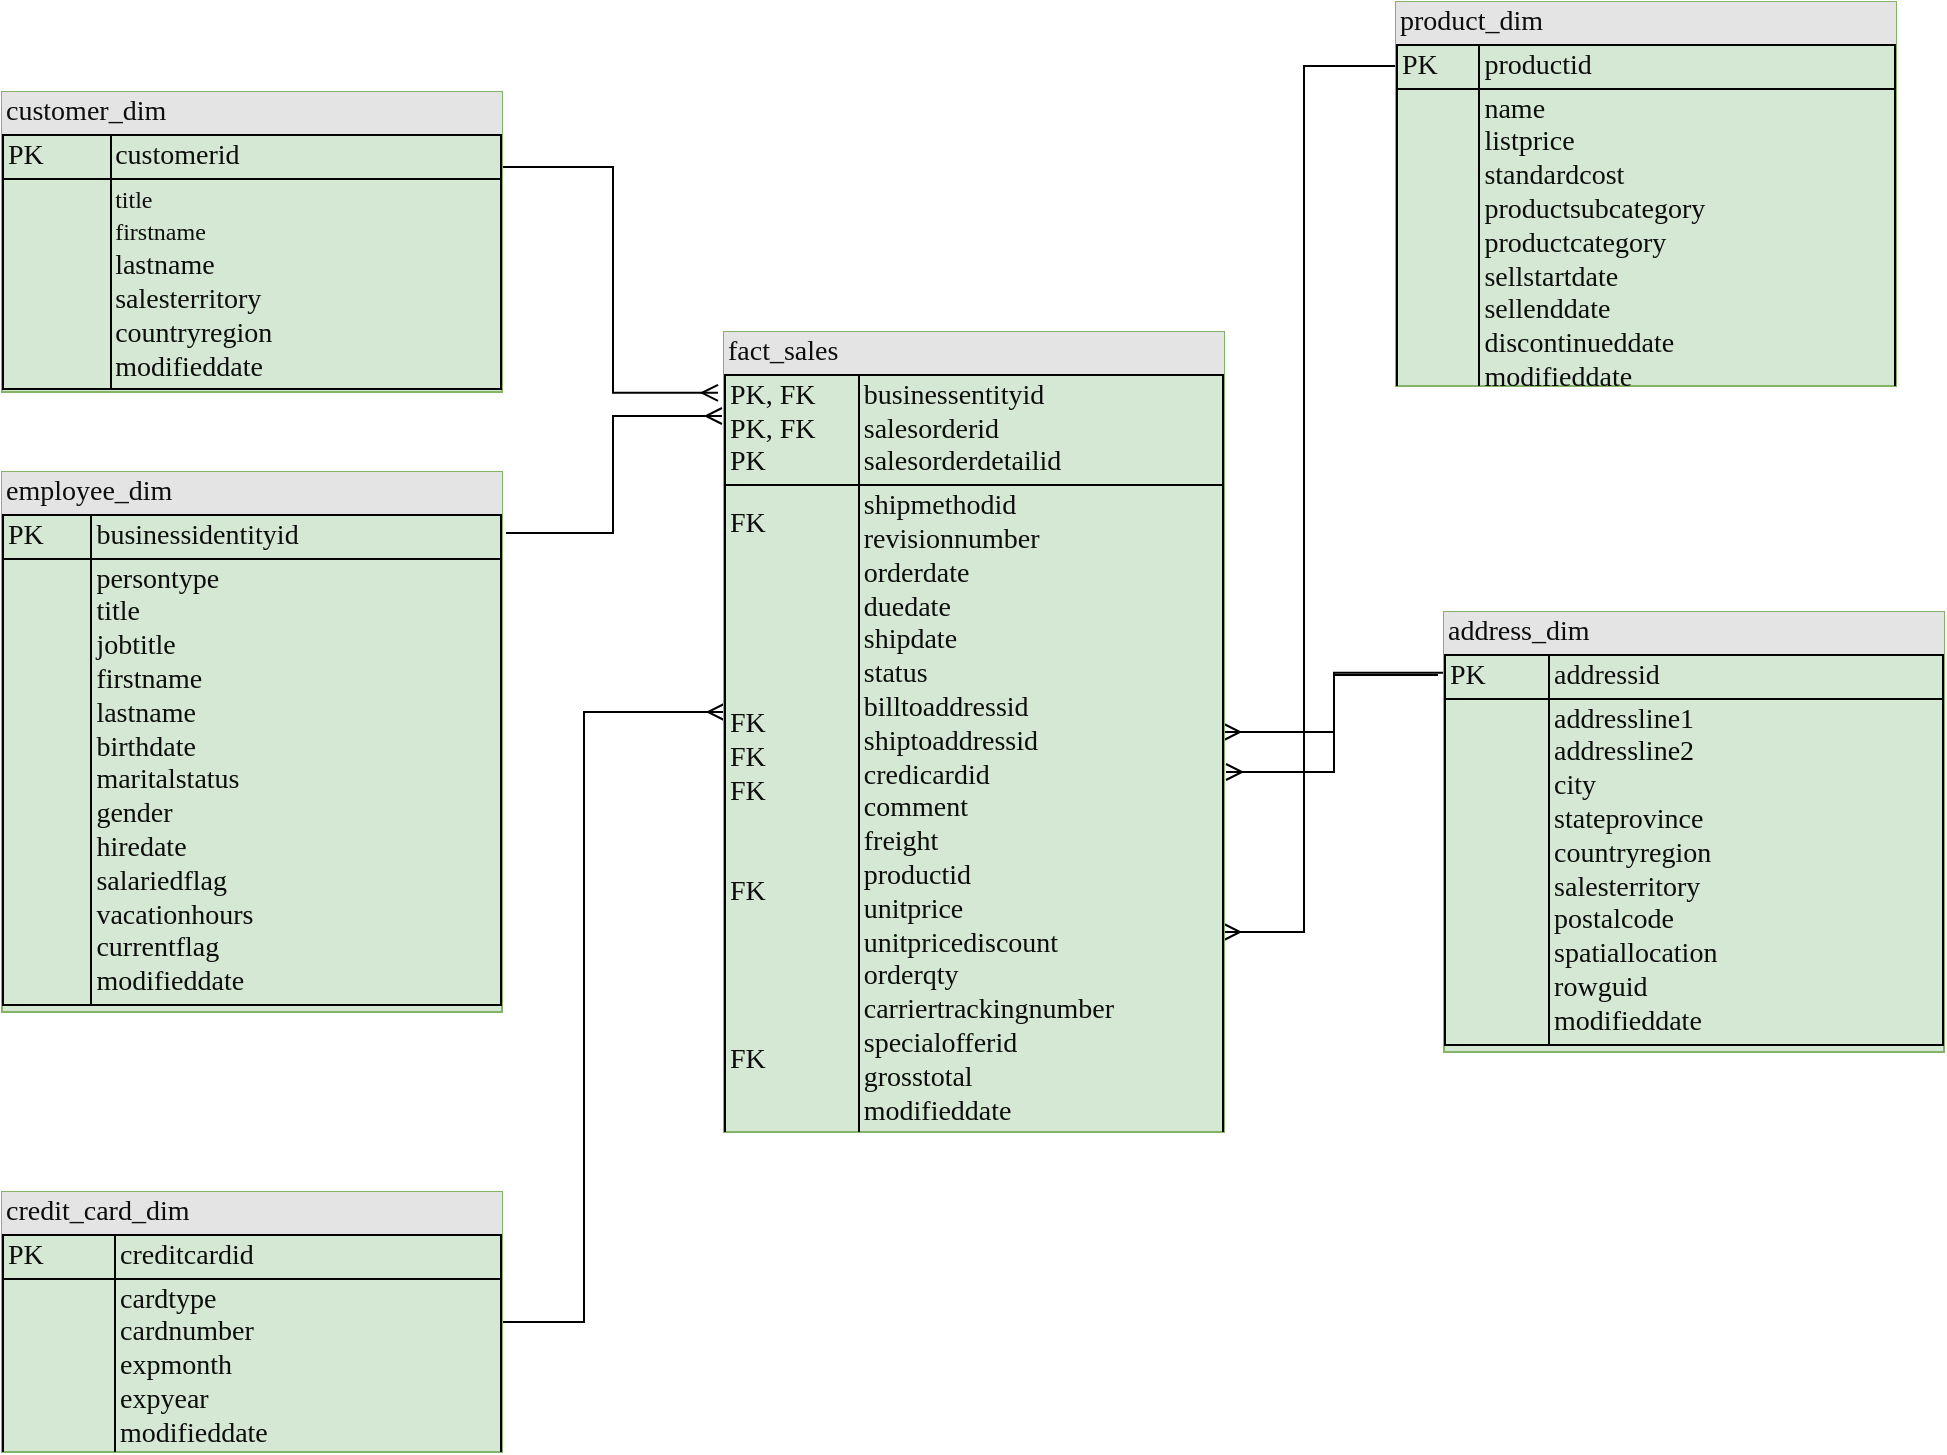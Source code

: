 <mxfile pages="6">
    <diagram id="7i2YXdxyDP5vVvok3a8F" name="dw_model">
        <mxGraphModel dx="1374" dy="770" grid="0" gridSize="10" guides="1" tooltips="1" connect="1" arrows="1" fold="1" page="0" pageScale="1" pageWidth="827" pageHeight="1169" math="0" shadow="0">
            <root>
                <mxCell id="0"/>
                <mxCell id="1" parent="0"/>
                <mxCell id="5mQe82SoM1vESO0pK0p1-2" style="edgeStyle=orthogonalEdgeStyle;rounded=0;orthogonalLoop=1;jettySize=auto;html=1;exitX=1;exitY=0.5;exitDx=0;exitDy=0;entryX=0.004;entryY=0.138;entryDx=0;entryDy=0;entryPerimeter=0;fontSize=14;startArrow=ERmany;startFill=0;endArrow=none;endFill=0;" parent="1" source="sbc65mdstv4Y8pkp117e-1" target="Qaw760M98UBKrnK3fbL7-1" edge="1">
                    <mxGeometry relative="1" as="geometry"/>
                </mxCell>
                <mxCell id="5mQe82SoM1vESO0pK0p1-3" style="edgeStyle=orthogonalEdgeStyle;rounded=0;orthogonalLoop=1;jettySize=auto;html=1;exitX=1.004;exitY=0.55;exitDx=0;exitDy=0;entryX=-0.012;entryY=0.143;entryDx=0;entryDy=0;entryPerimeter=0;fontSize=14;startArrow=ERmany;startFill=0;endArrow=none;endFill=0;exitPerimeter=0;" parent="1" source="sbc65mdstv4Y8pkp117e-1" target="Qaw760M98UBKrnK3fbL7-1" edge="1">
                    <mxGeometry relative="1" as="geometry"/>
                </mxCell>
                <mxCell id="4mkuF0XckRf_UjvP9N2u-2" style="edgeStyle=orthogonalEdgeStyle;rounded=0;orthogonalLoop=1;jettySize=auto;html=1;entryX=1.008;entryY=0.113;entryDx=0;entryDy=0;entryPerimeter=0;endArrow=none;endFill=0;startArrow=ERmany;startFill=0;exitX=-0.004;exitY=0.105;exitDx=0;exitDy=0;exitPerimeter=0;" parent="1" source="sbc65mdstv4Y8pkp117e-1" target="5mQe82SoM1vESO0pK0p1-1" edge="1">
                    <mxGeometry relative="1" as="geometry">
                        <mxPoint x="410" y="450" as="sourcePoint"/>
                    </mxGeometry>
                </mxCell>
                <mxCell id="4mkuF0XckRf_UjvP9N2u-4" style="edgeStyle=orthogonalEdgeStyle;rounded=0;orthogonalLoop=1;jettySize=auto;html=1;startArrow=ERmany;startFill=0;endArrow=none;endFill=0;exitX=1;exitY=0.75;exitDx=0;exitDy=0;" parent="1" source="sbc65mdstv4Y8pkp117e-1" target="JlzxvdPHs-BLmVm0Y_TX-1" edge="1">
                    <mxGeometry relative="1" as="geometry">
                        <Array as="points">
                            <mxPoint x="690" y="710"/>
                            <mxPoint x="690" y="277"/>
                        </Array>
                        <mxPoint x="728" y="269" as="targetPoint"/>
                    </mxGeometry>
                </mxCell>
                <mxCell id="4mkuF0XckRf_UjvP9N2u-7" value="" style="edgeStyle=orthogonalEdgeStyle;rounded=0;orthogonalLoop=1;jettySize=auto;html=1;startArrow=ERmany;startFill=0;endArrow=none;endFill=0;" parent="1" source="sbc65mdstv4Y8pkp117e-1" target="4mkuF0XckRf_UjvP9N2u-6" edge="1">
                    <mxGeometry relative="1" as="geometry">
                        <Array as="points">
                            <mxPoint x="330" y="600"/>
                        </Array>
                    </mxGeometry>
                </mxCell>
                <mxCell id="sbc65mdstv4Y8pkp117e-1" value="&lt;div style=&quot;box-sizing: border-box; width: 100%; background: rgb(228, 228, 228); padding: 2px; font-size: 14px;&quot;&gt;fact_sales&lt;/div&gt;&lt;table border=&quot;1&quot; style=&quot;width: 100%; font-size: 14px; border: 1px solid rgb(3, 3, 3); border-collapse: collapse;&quot; cellpadding=&quot;2&quot; cellspacing=&quot;0&quot;&gt;&lt;tbody style=&quot;font-size: 14px;&quot;&gt;&lt;tr style=&quot;font-size: 14px;&quot;&gt;&lt;td style=&quot;font-size: 14px;&quot;&gt;PK, FK&lt;br&gt;PK, FK&lt;br&gt;PK&lt;/td&gt;&lt;td style=&quot;font-size: 14px;&quot;&gt;businessentityid&lt;br&gt;salesorderid&lt;br&gt;salesorderdetailid&lt;/td&gt;&lt;/tr&gt;&lt;tr style=&quot;font-size: 14px;&quot;&gt;&lt;td style=&quot;font-size: 14px;&quot;&gt;FK&lt;br&gt;&lt;br&gt;&lt;br&gt;&lt;br&gt;&lt;br&gt;&lt;br&gt;FK&lt;br&gt;FK&lt;br&gt;FK&lt;br&gt;&lt;br&gt;&lt;br&gt;FK&lt;br&gt;&lt;br&gt;&lt;br&gt;&lt;br&gt;&lt;br&gt;FK&lt;br&gt;&lt;br style=&quot;font-size: 14px;&quot;&gt;&lt;/td&gt;&lt;td style=&quot;font-size: 14px;&quot;&gt;shipmethodid&lt;br&gt;revisionnumber&lt;br&gt;orderdate&lt;br&gt;duedate&lt;br&gt;shipdate&lt;br&gt;status&lt;br&gt;billtoaddressid&lt;br&gt;shiptoaddressid&lt;br&gt;credicardid&lt;br&gt;comment&lt;br&gt;freight&lt;br&gt;productid&lt;br&gt;unitprice&lt;br&gt;unitpricediscount&lt;br&gt;orderqty&lt;br&gt;carriertrackingnumber&lt;br&gt;specialofferid&lt;br&gt;grosstotal&lt;br&gt;modifieddate&lt;/td&gt;&lt;/tr&gt;&lt;/tbody&gt;&lt;/table&gt;" style="verticalAlign=top;align=left;overflow=fill;html=1;rounded=0;shadow=0;comic=0;labelBackgroundColor=none;strokeWidth=1;fontFamily=Verdana;fontSize=14;fillColor=#d5e8d4;strokeColor=#82b366;fontColor=#0D0D0D;" parent="1" vertex="1">
                    <mxGeometry x="400" y="410" width="250" height="400" as="geometry"/>
                </mxCell>
                <mxCell id="Qaw760M98UBKrnK3fbL7-1" value="&lt;div style=&quot;box-sizing: border-box; width: 100%; background: rgb(228, 228, 228); padding: 2px; font-size: 14px;&quot;&gt;address_dim&lt;/div&gt;&lt;table border=&quot;1&quot; style=&quot;width: 100%; font-size: 14px; border: 1px solid rgb(3, 3, 3); border-collapse: collapse;&quot; cellpadding=&quot;2&quot; cellspacing=&quot;0&quot;&gt;&lt;tbody style=&quot;font-size: 14px;&quot;&gt;&lt;tr style=&quot;font-size: 14px;&quot;&gt;&lt;td style=&quot;font-size: 14px;&quot;&gt;PK&lt;/td&gt;&lt;td style=&quot;font-size: 14px;&quot;&gt;addressid&lt;/td&gt;&lt;/tr&gt;&lt;tr style=&quot;font-size: 14px;&quot;&gt;&lt;td style=&quot;font-size: 14px;&quot;&gt;&lt;br style=&quot;font-size: 14px;&quot;&gt;&lt;/td&gt;&lt;td style=&quot;font-size: 14px;&quot;&gt;&lt;span style=&quot;font-size: 14px;&quot;&gt;addressline1&lt;/span&gt;&lt;br style=&quot;font-size: 14px;&quot;&gt;&lt;span style=&quot;font-size: 14px;&quot;&gt;addressline2&lt;/span&gt;&lt;br style=&quot;font-size: 14px;&quot;&gt;&lt;span style=&quot;font-size: 14px;&quot;&gt;city&lt;/span&gt;&lt;br style=&quot;font-size: 14px;&quot;&gt;&lt;span style=&quot;font-size: 14px;&quot;&gt;stateprovince&lt;br style=&quot;font-size: 14px;&quot;&gt;&lt;/span&gt;countryregion&lt;br style=&quot;font-size: 14px;&quot;&gt;salesterritory&lt;br style=&quot;font-size: 14px;&quot;&gt;&lt;span style=&quot;font-size: 14px;&quot;&gt;postalcode&lt;/span&gt;&lt;br style=&quot;font-size: 14px;&quot;&gt;&lt;span style=&quot;font-size: 14px;&quot;&gt;spatiallocation&lt;/span&gt;&lt;br style=&quot;font-size: 14px;&quot;&gt;&lt;span style=&quot;font-size: 14px;&quot;&gt;rowguid&lt;/span&gt;&lt;br style=&quot;font-size: 14px;&quot;&gt;&lt;span style=&quot;font-size: 14px;&quot;&gt;modifieddate&lt;/span&gt;&lt;br style=&quot;font-size: 14px;&quot;&gt;&lt;/td&gt;&lt;/tr&gt;&lt;/tbody&gt;&lt;/table&gt;" style="verticalAlign=top;align=left;overflow=fill;html=1;rounded=0;shadow=0;comic=0;labelBackgroundColor=none;strokeWidth=1;fontFamily=Verdana;fontSize=14;fillColor=#d5e8d4;strokeColor=#82b366;fontColor=#0D0D0D;" parent="1" vertex="1">
                    <mxGeometry x="760" y="550" width="250" height="220" as="geometry"/>
                </mxCell>
                <mxCell id="4mkuF0XckRf_UjvP9N2u-3" style="edgeStyle=orthogonalEdgeStyle;rounded=0;orthogonalLoop=1;jettySize=auto;html=1;exitX=1;exitY=0.25;exitDx=0;exitDy=0;startArrow=none;startFill=0;endArrow=ERmany;endFill=0;entryX=-0.012;entryY=0.076;entryDx=0;entryDy=0;entryPerimeter=0;" parent="1" source="pqoxpvUDeU4lImLhK4yj-1" target="sbc65mdstv4Y8pkp117e-1" edge="1">
                    <mxGeometry relative="1" as="geometry"/>
                </mxCell>
                <mxCell id="pqoxpvUDeU4lImLhK4yj-1" value="&lt;div style=&quot;box-sizing: border-box; width: 100%; background: rgb(228, 228, 228); padding: 2px; font-size: 14px;&quot;&gt;customer_dim&lt;/div&gt;&lt;table border=&quot;1&quot; style=&quot;width: 100%; font-size: 14px; border: 1px solid rgb(3, 3, 3); border-collapse: collapse;&quot; cellpadding=&quot;2&quot; cellspacing=&quot;0&quot;&gt;&lt;tbody style=&quot;font-size: 14px;&quot;&gt;&lt;tr style=&quot;font-size: 14px;&quot;&gt;&lt;td style=&quot;font-size: 14px;&quot;&gt;PK&lt;/td&gt;&lt;td style=&quot;font-size: 14px;&quot;&gt;customerid&lt;br&gt;&lt;/td&gt;&lt;/tr&gt;&lt;tr style=&quot;font-size: 14px;&quot;&gt;&lt;td style=&quot;font-size: 14px;&quot;&gt;&lt;br style=&quot;font-size: 14px;&quot;&gt;&lt;/td&gt;&lt;td style=&quot;font-size: 14px;&quot;&gt;&lt;span style=&quot;font-size: 12px;&quot;&gt;title&lt;br&gt;firstname&lt;br&gt;&lt;/span&gt;lastname&lt;br&gt;salesterritory&lt;br&gt;countryregion&lt;br&gt;modifieddate&lt;br&gt;&lt;/td&gt;&lt;/tr&gt;&lt;/tbody&gt;&lt;/table&gt;" style="verticalAlign=top;align=left;overflow=fill;html=1;rounded=0;shadow=0;comic=0;labelBackgroundColor=none;strokeWidth=1;fontFamily=Verdana;fontSize=14;fillColor=#d5e8d4;strokeColor=#82b366;fontColor=#0D0D0D;" parent="1" vertex="1">
                    <mxGeometry x="39" y="290" width="250" height="150" as="geometry"/>
                </mxCell>
                <mxCell id="5mQe82SoM1vESO0pK0p1-1" value="&lt;div style=&quot;box-sizing: border-box; width: 100%; background: rgb(228, 228, 228); padding: 2px; font-size: 14px;&quot;&gt;employee_dim&lt;/div&gt;&lt;table border=&quot;1&quot; style=&quot;width: 100%; font-size: 14px; border: 1px solid rgb(3, 3, 3); border-collapse: collapse;&quot; cellpadding=&quot;2&quot; cellspacing=&quot;0&quot;&gt;&lt;tbody style=&quot;font-size: 14px;&quot;&gt;&lt;tr style=&quot;font-size: 14px;&quot;&gt;&lt;td style=&quot;font-size: 14px;&quot;&gt;PK&lt;/td&gt;&lt;td style=&quot;font-size: 14px;&quot;&gt;businessidentityid&lt;/td&gt;&lt;/tr&gt;&lt;tr style=&quot;font-size: 14px;&quot;&gt;&lt;td style=&quot;font-size: 14px;&quot;&gt;&lt;br style=&quot;font-size: 14px;&quot;&gt;&lt;/td&gt;&lt;td style=&quot;font-size: 14px;&quot;&gt;persontype&lt;br&gt;title&lt;br&gt;jobtitle&lt;br&gt;firstname&lt;br&gt;lastname&lt;br&gt;birthdate&lt;br&gt;maritalstatus&lt;br&gt;gender&lt;br&gt;hiredate&lt;br&gt;salariedflag&lt;br&gt;vacationhours&lt;br&gt;currentflag&lt;br&gt;modifieddate&lt;/td&gt;&lt;/tr&gt;&lt;/tbody&gt;&lt;/table&gt;" style="verticalAlign=top;align=left;overflow=fill;html=1;rounded=0;shadow=0;comic=0;labelBackgroundColor=none;strokeWidth=1;fontFamily=Verdana;fontSize=14;fillColor=#d5e8d4;strokeColor=#82b366;fontColor=#0D0D0D;" parent="1" vertex="1">
                    <mxGeometry x="39" y="480" width="250" height="270" as="geometry"/>
                </mxCell>
                <mxCell id="4mkuF0XckRf_UjvP9N2u-6" value="&lt;div style=&quot;box-sizing: border-box; width: 100%; background: rgb(228, 228, 228); padding: 2px; font-size: 14px;&quot;&gt;credit_card_dim&lt;/div&gt;&lt;table border=&quot;1&quot; style=&quot;width: 100%; font-size: 14px; border: 1px solid rgb(3, 3, 3); border-collapse: collapse;&quot; cellpadding=&quot;2&quot; cellspacing=&quot;0&quot;&gt;&lt;tbody style=&quot;font-size: 14px;&quot;&gt;&lt;tr style=&quot;font-size: 14px;&quot;&gt;&lt;td style=&quot;font-size: 14px;&quot;&gt;PK&lt;/td&gt;&lt;td style=&quot;font-size: 14px;&quot;&gt;creditcardid&lt;/td&gt;&lt;/tr&gt;&lt;tr style=&quot;font-size: 14px;&quot;&gt;&lt;td style=&quot;font-size: 14px;&quot;&gt;&lt;br&gt;&lt;/td&gt;&lt;td style=&quot;font-size: 14px;&quot;&gt;cardtype&lt;br&gt;cardnumber&lt;br&gt;expmonth&lt;br&gt;expyear&lt;br&gt;modifieddate&lt;/td&gt;&lt;/tr&gt;&lt;/tbody&gt;&lt;/table&gt;" style="verticalAlign=top;align=left;overflow=fill;html=1;rounded=0;shadow=0;comic=0;labelBackgroundColor=none;strokeWidth=1;fontFamily=Verdana;fontSize=14;fillColor=#d5e8d4;strokeColor=#82b366;fontColor=#0D0D0D;" parent="1" vertex="1">
                    <mxGeometry x="39" y="840" width="250" height="130" as="geometry"/>
                </mxCell>
                <mxCell id="JlzxvdPHs-BLmVm0Y_TX-1" value="&lt;div style=&quot;box-sizing: border-box ; width: 100% ; background: rgb(228 , 228 , 228) ; padding: 2px ; font-size: 14px&quot;&gt;product_dim&lt;/div&gt;&lt;table border=&quot;1&quot; style=&quot;width: 100% ; font-size: 14px ; border: 1px solid rgb(3 , 3 , 3) ; border-collapse: collapse&quot; cellpadding=&quot;2&quot; cellspacing=&quot;0&quot;&gt;&lt;tbody style=&quot;font-size: 14px&quot;&gt;&lt;tr style=&quot;font-size: 14px&quot;&gt;&lt;td style=&quot;font-size: 14px&quot;&gt;PK&lt;/td&gt;&lt;td style=&quot;font-size: 14px&quot;&gt;productid&lt;/td&gt;&lt;/tr&gt;&lt;tr style=&quot;font-size: 14px&quot;&gt;&lt;td style=&quot;font-size: 14px&quot;&gt;&lt;br style=&quot;font-size: 14px&quot;&gt;&lt;/td&gt;&lt;td style=&quot;font-size: 14px&quot;&gt;name&lt;br style=&quot;font-size: 14px&quot;&gt;listprice&lt;br style=&quot;font-size: 14px&quot;&gt;standardcost&lt;br style=&quot;font-size: 14px&quot;&gt;productsubcategory&lt;br style=&quot;font-size: 14px&quot;&gt;productcategory&lt;br style=&quot;font-size: 14px&quot;&gt;sellstartdate&lt;br style=&quot;font-size: 14px&quot;&gt;sellenddate&lt;br style=&quot;font-size: 14px&quot;&gt;discontinueddate&lt;br style=&quot;font-size: 14px&quot;&gt;modifieddate&lt;/td&gt;&lt;/tr&gt;&lt;/tbody&gt;&lt;/table&gt;" style="verticalAlign=top;align=left;overflow=fill;html=1;rounded=0;shadow=0;comic=0;labelBackgroundColor=none;strokeWidth=1;fontFamily=Verdana;fontSize=14;fillColor=#d5e8d4;strokeColor=#82b366;fontColor=#0D0D0D;" vertex="1" parent="1">
                    <mxGeometry x="736" y="245" width="250" height="192" as="geometry"/>
                </mxCell>
            </root>
        </mxGraphModel>
    </diagram>
    <diagram id="f673il35fjjtFXYGMTFK" name="sales_fact_model">
        <mxGraphModel dx="1774" dy="770" grid="0" gridSize="10" guides="1" tooltips="1" connect="1" arrows="1" fold="1" page="0" pageScale="1" pageWidth="827" pageHeight="1169" math="0" shadow="0">
            <root>
                <mxCell id="0"/>
                <mxCell id="1" parent="0"/>
                <mxCell id="kdSiMN_LDuRxoqMP1NfE-3" style="edgeStyle=orthogonalEdgeStyle;rounded=0;orthogonalLoop=1;jettySize=auto;html=1;exitX=1.014;exitY=0.11;exitDx=0;exitDy=0;entryX=0.005;entryY=0.215;entryDx=0;entryDy=0;entryPerimeter=0;fontSize=14;startArrow=none;startFill=0;endArrow=none;endFill=0;exitPerimeter=0;" parent="1" source="kdSiMN_LDuRxoqMP1NfE-1" target="kdSiMN_LDuRxoqMP1NfE-2" edge="1">
                    <mxGeometry relative="1" as="geometry"/>
                </mxCell>
                <mxCell id="qwUOuIkaw6nRWbFplfkQ-2" value="" style="edgeStyle=none;html=1;fontColor=#0D0D0D;entryX=1;entryY=0.25;entryDx=0;entryDy=0;endArrow=none;endFill=0;" edge="1" parent="1" source="kdSiMN_LDuRxoqMP1NfE-1" target="qwUOuIkaw6nRWbFplfkQ-1">
                    <mxGeometry relative="1" as="geometry"/>
                </mxCell>
                <mxCell id="kdSiMN_LDuRxoqMP1NfE-1" value="&lt;div style=&quot;box-sizing: border-box ; width: 100% ; background: #e4e4e4 ; padding: 2px&quot;&gt;&lt;font&gt;sales.salesorderheader&lt;/font&gt;&lt;/div&gt;&lt;table border=&quot;1&quot; style=&quot;width: 100% ; font-size: 1em ; border: 1px solid rgb(3 , 3 , 3) ; border-collapse: collapse&quot; cellpadding=&quot;2&quot; cellspacing=&quot;0&quot;&gt;&lt;tbody&gt;&lt;tr&gt;&lt;td&gt;PK, FK&lt;br&gt;PK&lt;/td&gt;&lt;td&gt;businessentityid&lt;br&gt;salesorderid&lt;/td&gt;&lt;/tr&gt;&lt;tr&gt;&lt;td&gt;FK&lt;br&gt;&lt;br&gt;&lt;br&gt;&lt;br&gt;&lt;br&gt;&lt;br&gt;&lt;br&gt;&lt;br&gt;&lt;br&gt;&lt;br&gt;FK&lt;br&gt;FK&lt;br&gt;FK&lt;br&gt;FK&lt;br&gt;&lt;br&gt;FK&lt;br&gt;&lt;br&gt;&lt;br&gt;&lt;br&gt;&lt;br&gt;&lt;br&gt;&lt;br&gt;&lt;br&gt;&lt;/td&gt;&lt;td&gt;shipmethodid&lt;br&gt;revisionnumber&lt;br&gt;orderdate&lt;br&gt;duedate&lt;br&gt;shipdate&lt;br&gt;status&lt;br&gt;onlineorderflag&lt;br&gt;salesordernumber&lt;br&gt;purchaseordernumber&lt;br&gt;accountnumber&lt;br&gt;territoryid&lt;br&gt;billtoaddressid&lt;br&gt;shiptoaddressid&lt;br&gt;creditcardid&lt;br&gt;creditcardapprovalcode&lt;br&gt;currencyrateid&lt;br&gt;subtotal&lt;br&gt;taxamt&lt;br&gt;freight&lt;br&gt;totaldue&lt;br&gt;comment&lt;br&gt;rowguid&lt;br&gt;modifieddate&lt;/td&gt;&lt;/tr&gt;&lt;/tbody&gt;&lt;/table&gt;" style="verticalAlign=top;align=left;overflow=fill;html=1;rounded=0;shadow=0;comic=0;labelBackgroundColor=none;strokeWidth=1;fontFamily=Verdana;fontSize=12;strokeColor=#FFFFFF;fontColor=#0D0D0D;fillColor=#FFFFFF;" parent="1" vertex="1">
                    <mxGeometry x="476" y="47" width="220" height="390" as="geometry"/>
                </mxCell>
                <mxCell id="kdSiMN_LDuRxoqMP1NfE-2" value="&lt;div style=&quot;box-sizing: border-box ; width: 100% ; background: #e4e4e4 ; padding: 2px&quot;&gt;&lt;font&gt;sales.salesorderdetail&lt;/font&gt;&lt;/div&gt;&lt;table border=&quot;1&quot; style=&quot;width: 100% ; font-size: 1em ; border: 1px solid rgb(3 , 3 , 3) ; border-collapse: collapse&quot; cellpadding=&quot;2&quot; cellspacing=&quot;0&quot;&gt;&lt;tbody&gt;&lt;tr&gt;&lt;td&gt;PK, FK&lt;br&gt;PK&lt;br&gt;PK&lt;/td&gt;&lt;td&gt;businessentityid&lt;br&gt;salesorderid&lt;br&gt;salesorderdetailid&lt;/td&gt;&lt;/tr&gt;&lt;tr&gt;&lt;td&gt;&lt;br&gt;&lt;br&gt;FK&lt;br&gt;FK&lt;br&gt;&lt;br&gt;&lt;br&gt;&lt;br&gt;&lt;br&gt;&lt;br&gt;&lt;/td&gt;&lt;td&gt;carriertrackingnumber&lt;br&gt;orderqty&lt;br&gt;productid&lt;br&gt;specialofferid&lt;br&gt;unitprice&lt;br&gt;unitpricediscount&lt;br&gt;linetotal&lt;br&gt;rowguid&lt;br&gt;modifieddate&lt;/td&gt;&lt;/tr&gt;&lt;/tbody&gt;&lt;/table&gt;" style="verticalAlign=top;align=left;overflow=fill;html=1;rounded=0;shadow=0;comic=0;labelBackgroundColor=none;strokeWidth=1;fontFamily=Verdana;fontSize=12;strokeColor=#FFFFFF;fontColor=#0D0D0D;fillColor=#FFFFFF;" parent="1" vertex="1">
                    <mxGeometry x="800" y="47" width="220" height="200" as="geometry"/>
                </mxCell>
                <mxCell id="muc1ND_pfqGxMSMx3n1H-1" value="" style="shape=flexArrow;endArrow=classic;html=1;rounded=0;endWidth=64;endSize=26;width=106;fillColor=#dae8fc;strokeColor=#6c8ebf;" parent="1" edge="1">
                    <mxGeometry width="50" height="50" relative="1" as="geometry">
                        <mxPoint x="418" y="472" as="sourcePoint"/>
                        <mxPoint x="418" y="612" as="targetPoint"/>
                    </mxGeometry>
                </mxCell>
                <mxCell id="muc1ND_pfqGxMSMx3n1H-2" value="Denormalization" style="edgeLabel;html=1;align=center;verticalAlign=middle;resizable=0;points=[];fontSize=14;labelBackgroundColor=none;" parent="muc1ND_pfqGxMSMx3n1H-1" vertex="1" connectable="0">
                    <mxGeometry x="-0.329" y="-7" relative="1" as="geometry">
                        <mxPoint x="8" y="-7" as="offset"/>
                    </mxGeometry>
                </mxCell>
                <mxCell id="3E9XdY5ioY6PUKBJ5uAE-1" value="&lt;div style=&quot;box-sizing: border-box; width: 100%; background: rgb(228, 228, 228); padding: 2px; font-size: 14px;&quot;&gt;fact_sales&lt;/div&gt;&lt;table border=&quot;1&quot; style=&quot;width: 100%; font-size: 14px; border: 1px solid rgb(3, 3, 3); border-collapse: collapse;&quot; cellpadding=&quot;2&quot; cellspacing=&quot;0&quot;&gt;&lt;tbody style=&quot;font-size: 14px;&quot;&gt;&lt;tr style=&quot;font-size: 14px;&quot;&gt;&lt;td style=&quot;font-size: 14px;&quot;&gt;PK, FK&lt;br&gt;PK, FK&lt;br&gt;PK&lt;/td&gt;&lt;td style=&quot;font-size: 14px;&quot;&gt;businessentityid&lt;br&gt;salesorderid&lt;br&gt;salesorderdetailid&lt;/td&gt;&lt;/tr&gt;&lt;tr style=&quot;font-size: 14px;&quot;&gt;&lt;td style=&quot;font-size: 14px;&quot;&gt;FK&lt;br&gt;&lt;br&gt;&lt;br&gt;&lt;br&gt;&lt;br&gt;&lt;br&gt;FK&lt;br&gt;FK&lt;br&gt;FK&lt;br&gt;FK&lt;br&gt;&lt;br&gt;&lt;br&gt;FK&lt;br&gt;&lt;br&gt;&lt;br&gt;&lt;br&gt;&lt;br&gt;FK&lt;br&gt;&lt;br style=&quot;font-size: 14px;&quot;&gt;&lt;/td&gt;&lt;td style=&quot;font-size: 14px;&quot;&gt;shipmethodid&lt;br&gt;revisionnumber&lt;br&gt;orderdate&lt;br&gt;duedate&lt;br&gt;shipdate&lt;br&gt;status&lt;br&gt;territoryid&lt;br&gt;billtoaddressid&lt;br&gt;shiptoaddressid&lt;br&gt;credicardid&lt;br&gt;comment&lt;br&gt;freight&lt;br&gt;productid&lt;br&gt;unitprice&lt;br&gt;unitpricediscount&lt;br&gt;orderqty&lt;br&gt;carriertrackingnumber&lt;br&gt;specialofferid&lt;br&gt;grosstotal&lt;br&gt;modifieddate&lt;/td&gt;&lt;/tr&gt;&lt;/tbody&gt;&lt;/table&gt;" style="verticalAlign=top;align=left;overflow=fill;html=1;rounded=0;shadow=0;comic=0;labelBackgroundColor=none;strokeWidth=1;fontFamily=Verdana;fontSize=14;fillColor=#d5e8d4;strokeColor=#82b366;fontColor=#0D0D0D;" parent="1" vertex="1">
                    <mxGeometry x="289" y="654" width="250" height="420" as="geometry"/>
                </mxCell>
                <mxCell id="qwUOuIkaw6nRWbFplfkQ-1" value="&lt;div style=&quot;box-sizing: border-box ; width: 100% ; background: #e4e4e4 ; padding: 2px&quot;&gt;&lt;font&gt;sales.salesorderheadersalesreason&lt;/font&gt;&lt;/div&gt;&lt;table border=&quot;1&quot; style=&quot;width: 100% ; font-size: 1em ; border: 1px solid rgb(3 , 3 , 3) ; border-collapse: collapse&quot; cellpadding=&quot;2&quot; cellspacing=&quot;0&quot;&gt;&lt;tbody&gt;&lt;tr&gt;&lt;td&gt;PK, FK&lt;br&gt;PK, FK&lt;br&gt;PK, FK&lt;/td&gt;&lt;td&gt;businessentityid&lt;br&gt;salesorderid&lt;br&gt;salesreasonid&lt;/td&gt;&lt;/tr&gt;&lt;tr&gt;&lt;td&gt;&lt;br&gt;&lt;/td&gt;&lt;td&gt;modifieddate&lt;/td&gt;&lt;/tr&gt;&lt;/tbody&gt;&lt;/table&gt;" style="verticalAlign=top;align=left;overflow=fill;html=1;rounded=0;shadow=0;comic=0;labelBackgroundColor=none;strokeWidth=1;fontFamily=Verdana;fontSize=12;strokeColor=#FFFFFF;fontColor=#0D0D0D;fillColor=#FFFFFF;" vertex="1" parent="1">
                    <mxGeometry x="176" y="47" width="220" height="86" as="geometry"/>
                </mxCell>
                <mxCell id="qwUOuIkaw6nRWbFplfkQ-4" value="" style="edgeStyle=none;html=1;fontColor=#0D0D0D;endArrow=none;endFill=0;" edge="1" parent="1" source="qwUOuIkaw6nRWbFplfkQ-3" target="qwUOuIkaw6nRWbFplfkQ-1">
                    <mxGeometry relative="1" as="geometry"/>
                </mxCell>
                <mxCell id="qwUOuIkaw6nRWbFplfkQ-3" value="&lt;div style=&quot;box-sizing: border-box ; width: 100% ; background: #e4e4e4 ; padding: 2px&quot;&gt;&lt;font&gt;sales.salesorderheadersalesreason&lt;/font&gt;&lt;/div&gt;&lt;table border=&quot;1&quot; style=&quot;width: 100% ; font-size: 1em ; border: 1px solid rgb(3 , 3 , 3) ; border-collapse: collapse&quot; cellpadding=&quot;2&quot; cellspacing=&quot;0&quot;&gt;&lt;tbody&gt;&lt;tr&gt;&lt;td&gt;PK, FK&lt;br&gt;&lt;/td&gt;&lt;td&gt;salesreasonid&lt;/td&gt;&lt;/tr&gt;&lt;tr&gt;&lt;td&gt;&lt;br&gt;&lt;/td&gt;&lt;td&gt;Name&lt;br&gt;ReasonType&lt;br&gt;ModifiedDate&lt;/td&gt;&lt;/tr&gt;&lt;/tbody&gt;&lt;/table&gt;" style="verticalAlign=top;align=left;overflow=fill;html=1;rounded=0;shadow=0;comic=0;labelBackgroundColor=none;strokeWidth=1;fontFamily=Verdana;fontSize=12;strokeColor=#FFFFFF;fontColor=#0D0D0D;fillColor=#FFFFFF;" vertex="1" parent="1">
                    <mxGeometry x="-47" y="101" width="171" height="86" as="geometry"/>
                </mxCell>
            </root>
        </mxGraphModel>
    </diagram>
    <diagram name="product_denormalization" id="2ca16b54-16f6-2749-3443-fa8db7711227">
        <mxGraphModel dx="1374" dy="770" grid="0" gridSize="10" guides="1" tooltips="1" connect="1" arrows="1" fold="1" page="0" pageScale="1" pageWidth="1100" pageHeight="850" background="none" math="0" shadow="0">
            <root>
                <mxCell id="0"/>
                <mxCell id="1" parent="0"/>
                <mxCell id="jCXSHF31f1DGIERjWWqb-10" style="edgeStyle=orthogonalEdgeStyle;rounded=0;orthogonalLoop=1;jettySize=auto;html=1;exitX=1;exitY=0.75;exitDx=0;exitDy=0;entryX=0;entryY=0.25;entryDx=0;entryDy=0;startArrow=ERmany;startFill=0;endArrow=none;endFill=0;" parent="1" source="2ed32ef02a7f4228-8" target="jCXSHF31f1DGIERjWWqb-9" edge="1">
                    <mxGeometry relative="1" as="geometry"/>
                </mxCell>
                <mxCell id="2ed32ef02a7f4228-8" value="&lt;div style=&quot;box-sizing: border-box ; width: 100% ; background: #e4e4e4 ; padding: 2px&quot;&gt;production.product&lt;/div&gt;&lt;table border=&quot;1&quot; style=&quot;width: 100%; font-size: 1em; border: 1px solid rgb(3, 3, 3); border-collapse: collapse;&quot; cellpadding=&quot;2&quot; cellspacing=&quot;0&quot;&gt;&lt;tbody&gt;&lt;tr&gt;&lt;td&gt;PK&lt;/td&gt;&lt;td&gt;productid&lt;/td&gt;&lt;/tr&gt;&lt;tr&gt;&lt;td&gt;&lt;br&gt;&lt;br&gt;&lt;br&gt;&lt;br&gt;&lt;br&gt;&lt;br&gt;FK&lt;br&gt;FK&lt;br&gt;&lt;br&gt;&lt;br&gt;&lt;br&gt;&lt;br&gt;FK&lt;br&gt;FK&lt;/td&gt;&lt;td&gt;name&lt;br&gt;productnumber&lt;br&gt;makeflag&lt;br&gt;finishedgoodsflag&lt;br&gt;color&lt;br&gt;safetystocklevel&lt;br&gt;reorderpoint&lt;br&gt;standardcost&lt;br&gt;listprice&lt;br&gt;size&lt;br&gt;weight&lt;br&gt;sizeunitmeasurecode&lt;br&gt;weightunitmeasurecode&lt;br&gt;daystomanufacture&lt;br&gt;productline&lt;br&gt;class&lt;br&gt;style&lt;br&gt;productsubcategoryid&lt;br&gt;productmodelid&lt;br&gt;sellstartdate&lt;br&gt;sellenddate&lt;br&gt;discontinueddate&lt;br&gt;rowguid&lt;br&gt;modifieddate&lt;/td&gt;&lt;/tr&gt;&lt;/tbody&gt;&lt;/table&gt;" style="verticalAlign=top;align=left;overflow=fill;html=1;rounded=0;shadow=0;comic=0;labelBackgroundColor=none;strokeWidth=1;fontFamily=Verdana;fontSize=12;strokeColor=#141414;fillColor=#FFFFFF;fontColor=#0D0D0D;" parent="1" vertex="1">
                    <mxGeometry y="110" width="220" height="390" as="geometry"/>
                </mxCell>
                <mxCell id="jCXSHF31f1DGIERjWWqb-14" value="" style="edgeStyle=orthogonalEdgeStyle;rounded=0;orthogonalLoop=1;jettySize=auto;html=1;startArrow=ERmany;startFill=0;endArrow=none;endFill=0;entryX=0;entryY=0.25;entryDx=0;entryDy=0;exitX=0;exitY=0.5;exitDx=0;exitDy=0;" parent="1" source="jCXSHF31f1DGIERjWWqb-9" target="jCXSHF31f1DGIERjWWqb-13" edge="1">
                    <mxGeometry relative="1" as="geometry"/>
                </mxCell>
                <mxCell id="jCXSHF31f1DGIERjWWqb-9" value="&lt;div style=&quot;box-sizing: border-box ; width: 100% ; background: #e4e4e4 ; padding: 2px&quot;&gt;production.productsubcategory&lt;/div&gt;&lt;table border=&quot;1&quot; style=&quot;width: 100%; font-size: 1em; border: 1px solid rgb(3, 3, 3); border-collapse: collapse;&quot; cellpadding=&quot;2&quot; cellspacing=&quot;0&quot;&gt;&lt;tbody&gt;&lt;tr&gt;&lt;td&gt;PK&lt;/td&gt;&lt;td&gt;productsubcategoryid&lt;/td&gt;&lt;/tr&gt;&lt;tr&gt;&lt;td&gt;FK&lt;br&gt;&lt;br&gt;&lt;br&gt;&lt;br&gt;&lt;/td&gt;&lt;td&gt;productcategoryid&lt;br&gt;name&lt;br&gt;rowguid&lt;br&gt;modifieddate&lt;/td&gt;&lt;/tr&gt;&lt;/tbody&gt;&lt;/table&gt;" style="verticalAlign=top;align=left;overflow=fill;html=1;rounded=0;shadow=0;comic=0;labelBackgroundColor=none;strokeWidth=1;fontFamily=Verdana;fontSize=12;strokeColor=#141414;fillColor=#FFFFFF;fontColor=#0D0D0D;" parent="1" vertex="1">
                    <mxGeometry x="280" y="160" width="160" height="100" as="geometry"/>
                </mxCell>
                <mxCell id="jCXSHF31f1DGIERjWWqb-13" value="&lt;div style=&quot;box-sizing: border-box ; width: 100% ; background: #e4e4e4 ; padding: 2px&quot;&gt;production.productcategory&lt;/div&gt;&lt;table border=&quot;1&quot; style=&quot;width: 100%; font-size: 1em; border: 1px solid rgb(3, 3, 3); border-collapse: collapse;&quot; cellpadding=&quot;2&quot; cellspacing=&quot;0&quot;&gt;&lt;tbody&gt;&lt;tr&gt;&lt;td&gt;PK&lt;/td&gt;&lt;td&gt;productcategoryid&lt;/td&gt;&lt;/tr&gt;&lt;tr&gt;&lt;td&gt;&lt;br&gt;&lt;/td&gt;&lt;td&gt;name&lt;br&gt;rowguid&lt;br&gt;modifieddate&lt;/td&gt;&lt;/tr&gt;&lt;/tbody&gt;&lt;/table&gt;" style="verticalAlign=top;align=left;overflow=fill;html=1;rounded=0;shadow=0;comic=0;labelBackgroundColor=none;strokeWidth=1;fontFamily=Verdana;fontSize=12;strokeColor=#141414;fillColor=#FFFFFF;fontColor=#0D0D0D;" parent="1" vertex="1">
                    <mxGeometry x="280" y="280" width="160" height="90" as="geometry"/>
                </mxCell>
                <mxCell id="jCXSHF31f1DGIERjWWqb-26" value="" style="shape=flexArrow;endArrow=classic;html=1;rounded=0;endWidth=56;endSize=21.67;width=44;fillColor=#dae8fc;strokeColor=#6c8ebf;" parent="1" edge="1">
                    <mxGeometry width="50" height="50" relative="1" as="geometry">
                        <mxPoint x="510" y="425" as="sourcePoint"/>
                        <mxPoint x="680" y="425" as="targetPoint"/>
                    </mxGeometry>
                </mxCell>
                <mxCell id="jCXSHF31f1DGIERjWWqb-27" value="Denormalization" style="edgeLabel;html=1;align=center;verticalAlign=middle;resizable=0;points=[];fontSize=14;labelBackgroundColor=none;" parent="jCXSHF31f1DGIERjWWqb-26" vertex="1" connectable="0">
                    <mxGeometry x="-0.329" y="-7" relative="1" as="geometry">
                        <mxPoint x="13" y="-7" as="offset"/>
                    </mxGeometry>
                </mxCell>
                <mxCell id="jCXSHF31f1DGIERjWWqb-28" value="&lt;div style=&quot;box-sizing: border-box ; width: 100% ; background: rgb(228 , 228 , 228) ; padding: 2px ; font-size: 14px&quot;&gt;product_dim&lt;/div&gt;&lt;table border=&quot;1&quot; style=&quot;width: 100% ; font-size: 14px ; border: 1px solid rgb(3 , 3 , 3) ; border-collapse: collapse&quot; cellpadding=&quot;2&quot; cellspacing=&quot;0&quot;&gt;&lt;tbody style=&quot;font-size: 14px&quot;&gt;&lt;tr style=&quot;font-size: 14px&quot;&gt;&lt;td style=&quot;font-size: 14px&quot;&gt;PK&lt;/td&gt;&lt;td style=&quot;font-size: 14px&quot;&gt;productid&lt;/td&gt;&lt;/tr&gt;&lt;tr style=&quot;font-size: 14px&quot;&gt;&lt;td style=&quot;font-size: 14px&quot;&gt;&lt;br style=&quot;font-size: 14px&quot;&gt;&lt;/td&gt;&lt;td style=&quot;font-size: 14px&quot;&gt;name&lt;br style=&quot;font-size: 14px&quot;&gt;listprice&lt;br style=&quot;font-size: 14px&quot;&gt;standardcost&lt;br style=&quot;font-size: 14px&quot;&gt;productsubcategory&lt;br style=&quot;font-size: 14px&quot;&gt;productcategory&lt;br style=&quot;font-size: 14px&quot;&gt;sellstartdate&lt;br style=&quot;font-size: 14px&quot;&gt;sellenddate&lt;br style=&quot;font-size: 14px&quot;&gt;discontinueddate&lt;br style=&quot;font-size: 14px&quot;&gt;modifieddate&lt;/td&gt;&lt;/tr&gt;&lt;/tbody&gt;&lt;/table&gt;" style="verticalAlign=top;align=left;overflow=fill;html=1;rounded=0;shadow=0;comic=0;labelBackgroundColor=none;strokeWidth=1;fontFamily=Verdana;fontSize=14;fillColor=#d5e8d4;strokeColor=#82b366;fontColor=#0D0D0D;" parent="1" vertex="1">
                    <mxGeometry x="760" y="320" width="250" height="192" as="geometry"/>
                </mxCell>
            </root>
        </mxGraphModel>
    </diagram>
    <diagram id="XpHY0wRuotrye-SUJkQV" name="address_denormalization">
        <mxGraphModel dx="1374" dy="770" grid="0" gridSize="10" guides="1" tooltips="1" connect="1" arrows="1" fold="1" page="0" pageScale="1" pageWidth="827" pageHeight="1169" math="0" shadow="0">
            <root>
                <mxCell id="0"/>
                <mxCell id="1" parent="0"/>
                <mxCell id="wPbMt9cMxpNVU8BOEHsN-2" value="" style="edgeStyle=orthogonalEdgeStyle;rounded=0;orthogonalLoop=1;jettySize=auto;html=1;exitX=1.005;exitY=0.575;exitDx=0;exitDy=0;exitPerimeter=0;endArrow=none;endFill=0;startArrow=ERmany;startFill=0;" parent="1" source="7471SvFqqQG7SneJkpLM-1" target="wPbMt9cMxpNVU8BOEHsN-1" edge="1">
                    <mxGeometry relative="1" as="geometry">
                        <mxPoint x="240" y="340" as="targetPoint"/>
                        <Array as="points">
                            <mxPoint x="270" y="212"/>
                            <mxPoint x="270" y="340"/>
                        </Array>
                    </mxGeometry>
                </mxCell>
                <mxCell id="7471SvFqqQG7SneJkpLM-1" value="&lt;div style=&quot;box-sizing: border-box ; width: 100% ; background: #e4e4e4 ; padding: 2px&quot;&gt;person.address&lt;/div&gt;&lt;table border=&quot;1&quot; style=&quot;width: 100%; font-size: 1em; border: 1px solid rgb(3, 3, 3); border-collapse: collapse;&quot; cellpadding=&quot;2&quot; cellspacing=&quot;0&quot;&gt;&lt;tbody&gt;&lt;tr&gt;&lt;td&gt;PK&lt;/td&gt;&lt;td&gt;adressid&lt;/td&gt;&lt;/tr&gt;&lt;tr&gt;&lt;td&gt;FK&lt;br&gt;&lt;br&gt;&lt;/td&gt;&lt;td&gt;addressline1&lt;br&gt;addressline2&lt;br&gt;city&lt;br&gt;stateprovinceid&lt;br&gt;postalcode&lt;br&gt;spatiallocation&lt;br&gt;rowguid&lt;br&gt;modifieddate&lt;/td&gt;&lt;/tr&gt;&lt;/tbody&gt;&lt;/table&gt;" style="verticalAlign=top;align=left;overflow=fill;html=1;rounded=0;shadow=0;comic=0;labelBackgroundColor=none;strokeWidth=1;fontFamily=Verdana;fontSize=12;strokeColor=#141414;fontColor=#0D0D0D;fillColor=#FFFFFF;" parent="1" vertex="1">
                    <mxGeometry x="10" y="120" width="220" height="160" as="geometry"/>
                </mxCell>
                <mxCell id="wPbMt9cMxpNVU8BOEHsN-4" value="" style="edgeStyle=orthogonalEdgeStyle;rounded=0;orthogonalLoop=1;jettySize=auto;html=1;startArrow=ERmany;startFill=0;endArrow=none;endFill=0;exitX=1;exitY=0.5;exitDx=0;exitDy=0;entryX=1.009;entryY=0.414;entryDx=0;entryDy=0;entryPerimeter=0;" parent="1" source="wPbMt9cMxpNVU8BOEHsN-1" target="wPbMt9cMxpNVU8BOEHsN-3" edge="1">
                    <mxGeometry relative="1" as="geometry">
                        <mxPoint x="250" y="510" as="targetPoint"/>
                        <Array as="points">
                            <mxPoint x="250" y="380"/>
                            <mxPoint x="250" y="497"/>
                            <mxPoint x="232" y="497"/>
                        </Array>
                    </mxGeometry>
                </mxCell>
                <mxCell id="wPbMt9cMxpNVU8BOEHsN-7" value="" style="edgeStyle=orthogonalEdgeStyle;rounded=0;orthogonalLoop=1;jettySize=auto;html=1;startArrow=ERmany;startFill=0;endArrow=none;endFill=0;exitX=1;exitY=0.75;exitDx=0;exitDy=0;entryX=1.005;entryY=0.193;entryDx=0;entryDy=0;entryPerimeter=0;" parent="1" source="wPbMt9cMxpNVU8BOEHsN-1" target="wPbMt9cMxpNVU8BOEHsN-6" edge="1">
                    <mxGeometry relative="1" as="geometry">
                        <Array as="points">
                            <mxPoint x="270" y="415"/>
                            <mxPoint x="270" y="587"/>
                        </Array>
                    </mxGeometry>
                </mxCell>
                <mxCell id="wPbMt9cMxpNVU8BOEHsN-1" value="&lt;div style=&quot;box-sizing: border-box ; width: 100% ; background: #e4e4e4 ; padding: 2px&quot;&gt;person.stateprovince&lt;/div&gt;&lt;table border=&quot;1&quot; style=&quot;width: 100%; font-size: 1em; border: 1px solid rgb(3, 3, 3); border-collapse: collapse;&quot; cellpadding=&quot;2&quot; cellspacing=&quot;0&quot;&gt;&lt;tbody&gt;&lt;tr&gt;&lt;td&gt;PK&lt;/td&gt;&lt;td&gt;stateprovinceid&lt;/td&gt;&lt;/tr&gt;&lt;tr&gt;&lt;td&gt;FK&lt;br&gt;&lt;br&gt;&lt;br&gt;FK&lt;br&gt;&lt;br&gt;&lt;/td&gt;&lt;td&gt;stateprovincecode&lt;br&gt;countryregioncode&lt;br&gt;isonlystateprovinceflag&lt;br&gt;name&lt;br&gt;territoryid&lt;br&gt;rowguid&lt;br&gt;modifieddate&lt;/td&gt;&lt;/tr&gt;&lt;/tbody&gt;&lt;/table&gt;" style="verticalAlign=top;align=left;overflow=fill;html=1;rounded=0;shadow=0;comic=0;labelBackgroundColor=none;strokeWidth=1;fontFamily=Verdana;fontSize=12;strokeColor=#141414;fontColor=#0D0D0D;fillColor=#FFFFFF;" parent="1" vertex="1">
                    <mxGeometry x="10" y="310" width="220" height="140" as="geometry"/>
                </mxCell>
                <mxCell id="wPbMt9cMxpNVU8BOEHsN-3" value="&lt;div style=&quot;box-sizing: border-box ; width: 100% ; background: #e4e4e4 ; padding: 2px&quot;&gt;person.countryregion&lt;/div&gt;&lt;table border=&quot;1&quot; style=&quot;width: 100%; font-size: 1em; border: 1px solid rgb(3, 3, 3); border-collapse: collapse;&quot; cellpadding=&quot;2&quot; cellspacing=&quot;0&quot;&gt;&lt;tbody&gt;&lt;tr&gt;&lt;td&gt;PK&lt;/td&gt;&lt;td&gt;countryregioncode&lt;/td&gt;&lt;/tr&gt;&lt;tr&gt;&lt;td&gt;&lt;br&gt;&lt;/td&gt;&lt;td&gt;name&lt;br&gt;modifieddate&lt;/td&gt;&lt;/tr&gt;&lt;/tbody&gt;&lt;/table&gt;" style="verticalAlign=top;align=left;overflow=fill;html=1;rounded=0;shadow=0;comic=0;labelBackgroundColor=none;strokeWidth=1;fontFamily=Verdana;fontSize=12;strokeColor=#141414;fontColor=#0D0D0D;fillColor=#FFFFFF;" parent="1" vertex="1">
                    <mxGeometry x="10" y="470" width="220" height="70" as="geometry"/>
                </mxCell>
                <mxCell id="wPbMt9cMxpNVU8BOEHsN-6" value="&lt;div style=&quot;box-sizing: border-box ; width: 100% ; background: #e4e4e4 ; padding: 2px&quot;&gt;sales.salesterritory&lt;/div&gt;&lt;table border=&quot;1&quot; style=&quot;width: 100%; font-size: 1em; border: 1px solid rgb(3, 3, 3); border-collapse: collapse;&quot; cellpadding=&quot;2&quot; cellspacing=&quot;0&quot;&gt;&lt;tbody&gt;&lt;tr&gt;&lt;td&gt;PK&lt;/td&gt;&lt;td&gt;territoryid&lt;/td&gt;&lt;/tr&gt;&lt;tr&gt;&lt;td&gt;&lt;br&gt;&lt;/td&gt;&lt;td&gt;name&lt;br&gt;countryregioncode&lt;br&gt;group&lt;br&gt;salesytd&lt;br&gt;saleslastyear&lt;br&gt;costytd&lt;br&gt;costlastyear&lt;br&gt;rowguid&lt;br&gt;modifieddate&lt;/td&gt;&lt;/tr&gt;&lt;/tbody&gt;&lt;/table&gt;" style="verticalAlign=top;align=left;overflow=fill;html=1;rounded=0;shadow=0;comic=0;labelBackgroundColor=none;strokeWidth=1;fontFamily=Verdana;fontSize=12;strokeColor=#141414;fontColor=#0D0D0D;fillColor=#FFFFFF;" parent="1" vertex="1">
                    <mxGeometry x="10" y="560" width="220" height="170" as="geometry"/>
                </mxCell>
                <mxCell id="b7YPUiHcs0L8crAmLPJv-1" value="" style="shape=flexArrow;endArrow=classic;html=1;rounded=0;endWidth=56;endSize=21.67;width=44;fillColor=#dae8fc;strokeColor=#6c8ebf;" parent="1" edge="1">
                    <mxGeometry width="50" height="50" relative="1" as="geometry">
                        <mxPoint x="320" y="400" as="sourcePoint"/>
                        <mxPoint x="490" y="400" as="targetPoint"/>
                    </mxGeometry>
                </mxCell>
                <mxCell id="b7YPUiHcs0L8crAmLPJv-2" value="Denormalization" style="edgeLabel;html=1;align=center;verticalAlign=middle;resizable=0;points=[];fontSize=14;labelBackgroundColor=none;" parent="b7YPUiHcs0L8crAmLPJv-1" vertex="1" connectable="0">
                    <mxGeometry x="-0.329" y="-7" relative="1" as="geometry">
                        <mxPoint x="13" y="-7" as="offset"/>
                    </mxGeometry>
                </mxCell>
                <mxCell id="K26j6cKm-dryQ3FpSVlG-1" value="&lt;div style=&quot;box-sizing: border-box; width: 100%; background: rgb(228, 228, 228); padding: 2px; font-size: 14px;&quot;&gt;address_dim&lt;/div&gt;&lt;table border=&quot;1&quot; style=&quot;width: 100%; font-size: 14px; border: 1px solid rgb(3, 3, 3); border-collapse: collapse;&quot; cellpadding=&quot;2&quot; cellspacing=&quot;0&quot;&gt;&lt;tbody style=&quot;font-size: 14px;&quot;&gt;&lt;tr style=&quot;font-size: 14px;&quot;&gt;&lt;td style=&quot;font-size: 14px;&quot;&gt;PK&lt;/td&gt;&lt;td style=&quot;font-size: 14px;&quot;&gt;addressid&lt;/td&gt;&lt;/tr&gt;&lt;tr style=&quot;font-size: 14px;&quot;&gt;&lt;td style=&quot;font-size: 14px;&quot;&gt;&lt;br style=&quot;font-size: 14px;&quot;&gt;&lt;/td&gt;&lt;td style=&quot;font-size: 14px;&quot;&gt;&lt;span style=&quot;font-size: 14px;&quot;&gt;addressline1&lt;/span&gt;&lt;br style=&quot;font-size: 14px;&quot;&gt;&lt;span style=&quot;font-size: 14px;&quot;&gt;addressline2&lt;/span&gt;&lt;br style=&quot;font-size: 14px;&quot;&gt;&lt;span style=&quot;font-size: 14px;&quot;&gt;city&lt;/span&gt;&lt;br style=&quot;font-size: 14px;&quot;&gt;&lt;span style=&quot;font-size: 14px;&quot;&gt;stateprovince&lt;br style=&quot;font-size: 14px;&quot;&gt;&lt;/span&gt;countryregion&lt;br style=&quot;font-size: 14px;&quot;&gt;salesterritory&lt;br style=&quot;font-size: 14px;&quot;&gt;&lt;span style=&quot;font-size: 14px;&quot;&gt;postalcode&lt;/span&gt;&lt;br style=&quot;font-size: 14px;&quot;&gt;&lt;span style=&quot;font-size: 14px;&quot;&gt;spatiallocation&lt;/span&gt;&lt;br style=&quot;font-size: 14px;&quot;&gt;&lt;span style=&quot;font-size: 14px;&quot;&gt;rowguid&lt;/span&gt;&lt;br style=&quot;font-size: 14px;&quot;&gt;&lt;span style=&quot;font-size: 14px;&quot;&gt;modifieddate&lt;/span&gt;&lt;br style=&quot;font-size: 14px;&quot;&gt;&lt;/td&gt;&lt;/tr&gt;&lt;/tbody&gt;&lt;/table&gt;" style="verticalAlign=top;align=left;overflow=fill;html=1;rounded=0;shadow=0;comic=0;labelBackgroundColor=none;strokeWidth=1;fontFamily=Verdana;fontSize=14;fillColor=#d5e8d4;strokeColor=#82b366;fontColor=#0D0D0D;" parent="1" vertex="1">
                    <mxGeometry x="530" y="300" width="250" height="210" as="geometry"/>
                </mxCell>
            </root>
        </mxGraphModel>
    </diagram>
    <diagram id="XXq1iumz1aTun882dGG9" name="customer_denormalization">
        <mxGraphModel dx="1374" dy="770" grid="0" gridSize="10" guides="1" tooltips="1" connect="1" arrows="1" fold="1" page="0" pageScale="1" pageWidth="827" pageHeight="1169" math="0" shadow="0">
            <root>
                <mxCell id="0"/>
                <mxCell id="1" parent="0"/>
                <mxCell id="w_ITq2_y-BH33tFpo7B--4" value="" style="edgeStyle=orthogonalEdgeStyle;rounded=0;orthogonalLoop=1;jettySize=auto;html=1;fontSize=14;startArrow=ERmany;startFill=0;endArrow=none;endFill=0;entryX=1;entryY=0.25;entryDx=0;entryDy=0;" parent="1" source="w_ITq2_y-BH33tFpo7B--1" target="w_ITq2_y-BH33tFpo7B--3" edge="1">
                    <mxGeometry relative="1" as="geometry">
                        <Array as="points">
                            <mxPoint x="260" y="376"/>
                            <mxPoint x="260" y="508"/>
                            <mxPoint x="230" y="508"/>
                        </Array>
                    </mxGeometry>
                </mxCell>
                <mxCell id="w_ITq2_y-BH33tFpo7B--6" value="" style="edgeStyle=orthogonalEdgeStyle;rounded=0;orthogonalLoop=1;jettySize=auto;html=1;fontSize=14;startArrow=ERmany;startFill=0;endArrow=none;endFill=0;entryX=1;entryY=0.194;entryDx=0;entryDy=0;entryPerimeter=0;" parent="1" source="w_ITq2_y-BH33tFpo7B--1" target="w_ITq2_y-BH33tFpo7B--5" edge="1">
                    <mxGeometry relative="1" as="geometry">
                        <Array as="points">
                            <mxPoint x="250" y="403"/>
                            <mxPoint x="250" y="180"/>
                            <mxPoint x="230" y="180"/>
                        </Array>
                    </mxGeometry>
                </mxCell>
                <mxCell id="w_ITq2_y-BH33tFpo7B--1" value="&lt;div style=&quot;box-sizing: border-box ; width: 100% ; background: #e4e4e4 ; padding: 2px&quot;&gt;sales.customer&lt;/div&gt;&lt;table border=&quot;1&quot; style=&quot;width: 100%; font-size: 1em; border: 1px solid rgb(3, 3, 3); border-collapse: collapse;&quot; cellpadding=&quot;2&quot; cellspacing=&quot;0&quot;&gt;&lt;tbody&gt;&lt;tr&gt;&lt;td&gt;PK&lt;/td&gt;&lt;td&gt;customerid&lt;/td&gt;&lt;/tr&gt;&lt;tr&gt;&lt;td&gt;FK&lt;br&gt;FK&lt;br&gt;FK&lt;br&gt;&lt;br&gt;&lt;br&gt;&lt;/td&gt;&lt;td&gt;personid&lt;br&gt;storeid&lt;br&gt;territoryid&lt;br&gt;accountnumber&lt;br&gt;rowguid&lt;br&gt;modifieddate&lt;/td&gt;&lt;/tr&gt;&lt;/tbody&gt;&lt;/table&gt;" style="verticalAlign=top;align=left;overflow=fill;html=1;rounded=0;shadow=0;comic=0;labelBackgroundColor=none;strokeWidth=1;fontFamily=Verdana;fontSize=12;strokeColor=#141414;fillColor=#FFFFFF;fontColor=#0D0D0D;" parent="1" vertex="1">
                    <mxGeometry x="10" y="330" width="220" height="130" as="geometry"/>
                </mxCell>
                <mxCell id="w_ITq2_y-BH33tFpo7B--3" value="&lt;div style=&quot;box-sizing: border-box ; width: 100% ; background: #e4e4e4 ; padding: 2px&quot;&gt;person.person&lt;/div&gt;&lt;table border=&quot;1&quot; style=&quot;width: 100%; font-size: 1em; border: 1px solid rgb(3, 3, 3); border-collapse: collapse;&quot; cellpadding=&quot;2&quot; cellspacing=&quot;0&quot;&gt;&lt;tbody&gt;&lt;tr&gt;&lt;td&gt;PK, FK&lt;/td&gt;&lt;td&gt;businessentityid&lt;/td&gt;&lt;/tr&gt;&lt;tr&gt;&lt;td&gt;&lt;br&gt;&lt;br&gt;&lt;br&gt;&lt;/td&gt;&lt;td&gt;persontype&lt;br&gt;namestyle&lt;br&gt;title&lt;br&gt;firstname&lt;br&gt;lastname&lt;br&gt;suffix&lt;br&gt;emailpromotion&lt;br&gt;additionalcontactinfo&lt;br&gt;demographics&lt;br&gt;rowguid&lt;br&gt;modifieddate&lt;/td&gt;&lt;/tr&gt;&lt;/tbody&gt;&lt;/table&gt;" style="verticalAlign=top;align=left;overflow=fill;html=1;rounded=0;shadow=0;comic=0;labelBackgroundColor=none;strokeWidth=1;fontFamily=Verdana;fontSize=12;strokeColor=#141414;fillColor=#FFFFFF;fontColor=#0D0D0D;" parent="1" vertex="1">
                    <mxGeometry x="10" y="465" width="220" height="200" as="geometry"/>
                </mxCell>
                <mxCell id="YW4Uc5j2vf4NNEfxVqig-3" value="" style="edgeStyle=orthogonalEdgeStyle;rounded=0;orthogonalLoop=1;jettySize=auto;html=1;fontSize=14;startArrow=ERmany;startFill=0;endArrow=none;endFill=0;exitX=0.995;exitY=0.376;exitDx=0;exitDy=0;exitPerimeter=0;entryX=1;entryY=0.25;entryDx=0;entryDy=0;" parent="1" source="w_ITq2_y-BH33tFpo7B--5" target="Gb80RpG5NT-BXkZ7sR19-1" edge="1">
                    <mxGeometry relative="1" as="geometry">
                        <mxPoint x="230" y="-12" as="targetPoint"/>
                        <Array as="points">
                            <mxPoint x="260" y="214"/>
                            <mxPoint x="260" y="80"/>
                            <mxPoint x="230" y="80"/>
                        </Array>
                    </mxGeometry>
                </mxCell>
                <mxCell id="w_ITq2_y-BH33tFpo7B--5" value="&lt;div style=&quot;box-sizing: border-box ; width: 100% ; background: #e4e4e4 ; padding: 2px&quot;&gt;&lt;div style=&quot;box-sizing: border-box; width: 220px; background-image: initial; background-position: initial; background-size: initial; background-repeat: initial; background-attachment: initial; background-origin: initial; background-clip: initial; padding: 2px;&quot;&gt;sales.salesterritory&lt;/div&gt;&lt;table style=&quot;font-size: 1em; background-color: rgb(248, 249, 250); width: 220px; border: 1px solid rgb(3, 3, 3); border-collapse: collapse;&quot; border=&quot;1&quot; cellpadding=&quot;2&quot; cellspacing=&quot;0&quot;&gt;&lt;tbody&gt;&lt;tr&gt;&lt;td&gt;PK&lt;/td&gt;&lt;td&gt;territoryid&lt;/td&gt;&lt;/tr&gt;&lt;tr&gt;&lt;td&gt;&lt;br&gt;&lt;/td&gt;&lt;td&gt;name&lt;br&gt;countryregioncode&lt;br&gt;group&lt;br&gt;salesytd&lt;br&gt;saleslastyear&lt;br&gt;costytd&lt;br&gt;costlastyear&lt;br&gt;rowguid&lt;br&gt;modifieddate&lt;/td&gt;&lt;/tr&gt;&lt;/tbody&gt;&lt;/table&gt;&lt;table style=&quot;background-color: initial; font-size: 1em; width: 100%; border: 1px solid rgb(3, 3, 3); border-collapse: collapse;&quot; border=&quot;1&quot; cellpadding=&quot;2&quot; cellspacing=&quot;0&quot;&gt;&lt;tbody&gt;&lt;tr&gt;&lt;td&gt;&lt;/td&gt;&lt;td&gt;&lt;br&gt;&lt;/td&gt;&lt;/tr&gt;&lt;tr&gt;&lt;td&gt;&lt;/td&gt;&lt;td&gt;&lt;br&gt;&lt;/td&gt;&lt;/tr&gt;&lt;/tbody&gt;&lt;/table&gt;&lt;/div&gt;" style="verticalAlign=top;align=left;overflow=fill;html=1;rounded=0;shadow=0;comic=0;labelBackgroundColor=none;strokeWidth=1;fontFamily=Verdana;fontSize=12;strokeColor=#141414;fontColor=#0D0D0D;" parent="1" vertex="1">
                    <mxGeometry x="10" y="150" width="220" height="170" as="geometry"/>
                </mxCell>
                <mxCell id="4Tys1JTV_Q9dURahEugj-1" value="" style="shape=flexArrow;endArrow=classic;html=1;rounded=0;endWidth=56;endSize=21.67;width=44;fillColor=#dae8fc;strokeColor=#6c8ebf;fontColor=#0D0D0D;" parent="1" edge="1">
                    <mxGeometry width="50" height="50" relative="1" as="geometry">
                        <mxPoint x="300" y="330" as="sourcePoint"/>
                        <mxPoint x="470" y="330" as="targetPoint"/>
                    </mxGeometry>
                </mxCell>
                <mxCell id="4Tys1JTV_Q9dURahEugj-2" value="Denormalization" style="edgeLabel;html=1;align=center;verticalAlign=middle;resizable=0;points=[];fontSize=14;labelBackgroundColor=none;fontColor=#0D0D0D;" parent="4Tys1JTV_Q9dURahEugj-1" vertex="1" connectable="0">
                    <mxGeometry x="-0.329" y="-7" relative="1" as="geometry">
                        <mxPoint x="13" y="-7" as="offset"/>
                    </mxGeometry>
                </mxCell>
                <mxCell id="Gb80RpG5NT-BXkZ7sR19-1" value="&lt;div style=&quot;box-sizing: border-box ; width: 100% ; background: #e4e4e4 ; padding: 2px&quot;&gt;person.countryregion&lt;/div&gt;&lt;table border=&quot;1&quot; style=&quot;width: 100%; font-size: 1em; border: 1px solid rgb(3, 3, 3); border-collapse: collapse;&quot; cellpadding=&quot;2&quot; cellspacing=&quot;0&quot;&gt;&lt;tbody&gt;&lt;tr&gt;&lt;td&gt;PK&lt;/td&gt;&lt;td&gt;countryregioncode&lt;/td&gt;&lt;/tr&gt;&lt;tr&gt;&lt;td&gt;&lt;br&gt;&lt;/td&gt;&lt;td&gt;name&lt;br&gt;modifieddate&lt;/td&gt;&lt;/tr&gt;&lt;/tbody&gt;&lt;/table&gt;" style="verticalAlign=top;align=left;overflow=fill;html=1;rounded=0;shadow=0;comic=0;labelBackgroundColor=none;strokeWidth=1;fontFamily=Verdana;fontSize=12;strokeColor=#141414;fillColor=#FFFFFF;fontColor=#0D0D0D;" parent="1" vertex="1">
                    <mxGeometry x="10" y="60" width="220" height="70" as="geometry"/>
                </mxCell>
                <mxCell id="U5LSrBQW8tLyNdIG8uhn-1" value="&lt;div style=&quot;box-sizing: border-box; width: 100%; background: rgb(228, 228, 228); padding: 2px; font-size: 14px;&quot;&gt;customer_dim&lt;/div&gt;&lt;table border=&quot;1&quot; style=&quot;width: 100%; font-size: 14px; border: 1px solid rgb(3, 3, 3); border-collapse: collapse;&quot; cellpadding=&quot;2&quot; cellspacing=&quot;0&quot;&gt;&lt;tbody style=&quot;font-size: 14px;&quot;&gt;&lt;tr style=&quot;font-size: 14px;&quot;&gt;&lt;td style=&quot;font-size: 14px;&quot;&gt;PK&lt;/td&gt;&lt;td style=&quot;font-size: 14px;&quot;&gt;customerid&lt;br&gt;&lt;/td&gt;&lt;/tr&gt;&lt;tr style=&quot;font-size: 14px;&quot;&gt;&lt;td style=&quot;font-size: 14px;&quot;&gt;&lt;br style=&quot;font-size: 14px;&quot;&gt;&lt;/td&gt;&lt;td style=&quot;font-size: 14px;&quot;&gt;&lt;span style=&quot;font-size: 12px;&quot;&gt;title&lt;br&gt;firstname&lt;br&gt;&lt;/span&gt;lastname&lt;br&gt;salesterritory&lt;br&gt;countryregion&lt;br&gt;modifieddate&lt;/td&gt;&lt;/tr&gt;&lt;/tbody&gt;&lt;/table&gt;" style="verticalAlign=top;align=left;overflow=fill;html=1;rounded=0;shadow=0;comic=0;labelBackgroundColor=none;strokeWidth=1;fontFamily=Verdana;fontSize=14;fillColor=#d5e8d4;strokeColor=#82b366;fontColor=#0D0D0D;" parent="1" vertex="1">
                    <mxGeometry x="530" y="270" width="250" height="150" as="geometry"/>
                </mxCell>
            </root>
        </mxGraphModel>
    </diagram>
    <diagram id="WVhODi9M8_-xSsXYLujf" name="employee_denormalization">
        <mxGraphModel dx="1374" dy="770" grid="0" gridSize="10" guides="1" tooltips="1" connect="1" arrows="1" fold="1" page="0" pageScale="1" pageWidth="827" pageHeight="1169" math="0" shadow="0">
            <root>
                <mxCell id="0"/>
                <mxCell id="1" parent="0"/>
                <mxCell id="y4AFWGZ2ygV3vyeLu2Qi-1" value="&lt;div style=&quot;box-sizing: border-box ; width: 100% ; background: #e4e4e4 ; padding: 2px&quot;&gt;person.person&lt;/div&gt;&lt;table border=&quot;1&quot; style=&quot;width: 100%; font-size: 1em; border: 1px solid rgb(3, 3, 3); border-collapse: collapse;&quot; cellpadding=&quot;2&quot; cellspacing=&quot;0&quot;&gt;&lt;tbody&gt;&lt;tr&gt;&lt;td&gt;PK, FK&lt;/td&gt;&lt;td&gt;businessentityid&lt;/td&gt;&lt;/tr&gt;&lt;tr&gt;&lt;td&gt;&lt;br&gt;&lt;br&gt;&lt;br&gt;&lt;/td&gt;&lt;td&gt;persontype&lt;br&gt;namestyle&lt;br&gt;title&lt;br&gt;firstname&lt;br&gt;lastname&lt;br&gt;suffix&lt;br&gt;emailpromotion&lt;br&gt;additionalcontactinfo&lt;br&gt;demographics&lt;br&gt;rowguid&lt;br&gt;modifieddate&lt;/td&gt;&lt;/tr&gt;&lt;/tbody&gt;&lt;/table&gt;" style="verticalAlign=top;align=left;overflow=fill;html=1;rounded=0;shadow=0;comic=0;labelBackgroundColor=none;strokeWidth=1;fontFamily=Verdana;fontSize=12;strokeColor=#141414;fontColor=#0D0D0D;fillColor=#FFFFFF;" parent="1" vertex="1">
                    <mxGeometry x="480" y="120" width="220" height="200" as="geometry"/>
                </mxCell>
                <mxCell id="y4AFWGZ2ygV3vyeLu2Qi-5" style="edgeStyle=orthogonalEdgeStyle;rounded=0;orthogonalLoop=1;jettySize=auto;html=1;exitX=0.5;exitY=0;exitDx=0;exitDy=0;entryX=0.5;entryY=0;entryDx=0;entryDy=0;fontSize=14;startArrow=none;startFill=0;endArrow=none;endFill=0;" parent="1" source="y4AFWGZ2ygV3vyeLu2Qi-4" target="y4AFWGZ2ygV3vyeLu2Qi-1" edge="1">
                    <mxGeometry relative="1" as="geometry"/>
                </mxCell>
                <mxCell id="y4AFWGZ2ygV3vyeLu2Qi-4" value="&lt;div style=&quot;box-sizing: border-box ; width: 100% ; background: #e4e4e4 ; padding: 2px&quot;&gt;humanresources.employee&lt;/div&gt;&lt;table border=&quot;1&quot; style=&quot;width: 100%; font-size: 1em; border: 1px solid rgb(3, 3, 3); border-collapse: collapse;&quot; cellpadding=&quot;2&quot; cellspacing=&quot;0&quot;&gt;&lt;tbody&gt;&lt;tr&gt;&lt;td&gt;PK, FK&lt;/td&gt;&lt;td&gt;businessentityid&lt;/td&gt;&lt;/tr&gt;&lt;tr&gt;&lt;td&gt;&lt;br&gt;&lt;/td&gt;&lt;td&gt;nationalidnumber&lt;br&gt;loginid&lt;br&gt;shiftid&lt;br&gt;jobtitle&lt;br&gt;birthdate&lt;br&gt;maritalstatus&lt;br&gt;gender&lt;br&gt;hiredate&lt;br&gt;salariedflag&lt;br&gt;vacationhours&lt;br&gt;currentflag&lt;br&gt;rowguid&lt;br&gt;modifieddate&lt;br&gt;&lt;/td&gt;&lt;/tr&gt;&lt;/tbody&gt;&lt;/table&gt;" style="verticalAlign=top;align=left;overflow=fill;html=1;rounded=0;shadow=0;comic=0;labelBackgroundColor=none;strokeWidth=1;fontFamily=Verdana;fontSize=12;strokeColor=#141414;fontColor=#0D0D0D;fillColor=#FFFFFF;" parent="1" vertex="1">
                    <mxGeometry x="140" y="100" width="220" height="230" as="geometry"/>
                </mxCell>
                <mxCell id="AxQIY3lgZUdhQfKiQbIv-1" value="" style="shape=flexArrow;endArrow=classic;html=1;rounded=0;endWidth=64;endSize=26;width=106;fillColor=#dae8fc;strokeColor=#6c8ebf;" parent="1" edge="1">
                    <mxGeometry width="50" height="50" relative="1" as="geometry">
                        <mxPoint x="420" y="350" as="sourcePoint"/>
                        <mxPoint x="420" y="490" as="targetPoint"/>
                    </mxGeometry>
                </mxCell>
                <mxCell id="AxQIY3lgZUdhQfKiQbIv-2" value="Denormalization" style="edgeLabel;html=1;align=center;verticalAlign=middle;resizable=0;points=[];fontSize=14;labelBackgroundColor=none;" parent="AxQIY3lgZUdhQfKiQbIv-1" vertex="1" connectable="0">
                    <mxGeometry x="-0.329" y="-7" relative="1" as="geometry">
                        <mxPoint x="8" y="-7" as="offset"/>
                    </mxGeometry>
                </mxCell>
                <mxCell id="t97edq07MSLFXlqc6kjv-1" value="&lt;div style=&quot;box-sizing: border-box; width: 100%; background: rgb(228, 228, 228); padding: 2px; font-size: 14px;&quot;&gt;employee_dim&lt;/div&gt;&lt;table border=&quot;1&quot; style=&quot;width: 100%; font-size: 14px; border: 1px solid rgb(3, 3, 3); border-collapse: collapse;&quot; cellpadding=&quot;2&quot; cellspacing=&quot;0&quot;&gt;&lt;tbody style=&quot;font-size: 14px;&quot;&gt;&lt;tr style=&quot;font-size: 14px;&quot;&gt;&lt;td style=&quot;font-size: 14px;&quot;&gt;PK&lt;/td&gt;&lt;td style=&quot;font-size: 14px;&quot;&gt;businessidentityid&lt;/td&gt;&lt;/tr&gt;&lt;tr style=&quot;font-size: 14px;&quot;&gt;&lt;td style=&quot;font-size: 14px;&quot;&gt;&lt;br style=&quot;font-size: 14px;&quot;&gt;&lt;/td&gt;&lt;td style=&quot;font-size: 14px;&quot;&gt;persontype&lt;br&gt;title&lt;br&gt;jobtitle&lt;br&gt;firstname&lt;br&gt;lastname&lt;br&gt;birthdate&lt;br&gt;maritalstatus&lt;br&gt;gender&lt;br&gt;hiredate&lt;br&gt;salariedflag&lt;br&gt;vacationhours&lt;br&gt;currentflag&lt;br&gt;modifieddate&lt;/td&gt;&lt;/tr&gt;&lt;/tbody&gt;&lt;/table&gt;" style="verticalAlign=top;align=left;overflow=fill;html=1;rounded=0;shadow=0;comic=0;labelBackgroundColor=none;strokeWidth=1;fontFamily=Verdana;fontSize=14;fillColor=#d5e8d4;strokeColor=#82b366;fontColor=#0D0D0D;" parent="1" vertex="1">
                    <mxGeometry x="289" y="500" width="250" height="270" as="geometry"/>
                </mxCell>
            </root>
        </mxGraphModel>
    </diagram>
    <diagram id="bT6sevwyu_SvdCYHWOGb" name="credit_card_denorm">
        <mxGraphModel dx="1374" dy="770" grid="1" gridSize="10" guides="1" tooltips="1" connect="1" arrows="1" fold="1" page="1" pageScale="1" pageWidth="850" pageHeight="1100" math="0" shadow="0">
            <root>
                <mxCell id="f5Z304MH3sta5dFwfAry-0"/>
                <mxCell id="f5Z304MH3sta5dFwfAry-1" parent="f5Z304MH3sta5dFwfAry-0"/>
                <mxCell id="lCEQN0rhSufx2UpgcH1P-0" value="&lt;div style=&quot;box-sizing: border-box; width: 100%; background: rgb(228, 228, 228); padding: 2px; font-size: 14px;&quot;&gt;credit_card_dim&lt;/div&gt;&lt;table border=&quot;1&quot; style=&quot;width: 100%; font-size: 14px; border: 1px solid rgb(3, 3, 3); border-collapse: collapse;&quot; cellpadding=&quot;2&quot; cellspacing=&quot;0&quot;&gt;&lt;tbody style=&quot;font-size: 14px;&quot;&gt;&lt;tr style=&quot;font-size: 14px;&quot;&gt;&lt;td style=&quot;font-size: 14px;&quot;&gt;PK&lt;/td&gt;&lt;td style=&quot;font-size: 14px;&quot;&gt;creditcardid&lt;/td&gt;&lt;/tr&gt;&lt;tr style=&quot;font-size: 14px;&quot;&gt;&lt;td style=&quot;font-size: 14px;&quot;&gt;&lt;br&gt;&lt;/td&gt;&lt;td style=&quot;font-size: 14px;&quot;&gt;cardtype&lt;br&gt;cardnumber&lt;br&gt;expmonth&lt;br&gt;expyear&lt;br&gt;modifieddate&lt;/td&gt;&lt;/tr&gt;&lt;/tbody&gt;&lt;/table&gt;" style="verticalAlign=top;align=left;overflow=fill;html=1;rounded=0;shadow=0;comic=0;labelBackgroundColor=none;strokeWidth=1;fontFamily=Verdana;fontSize=14;fillColor=#d5e8d4;strokeColor=#82b366;fontColor=#0D0D0D;" vertex="1" parent="f5Z304MH3sta5dFwfAry-1">
                    <mxGeometry x="500" y="470" width="250" height="130" as="geometry"/>
                </mxCell>
                <mxCell id="lCEQN0rhSufx2UpgcH1P-1" value="&lt;div style=&quot;box-sizing: border-box ; width: 100% ; background: rgb(228 , 228 , 228) ; padding: 2px ; font-size: 14px&quot;&gt;sales.CreditCard&lt;table border=&quot;1&quot; cellpadding=&quot;2&quot; cellspacing=&quot;0&quot; style=&quot;width: 100% ; border: 1px solid rgb(3 , 3 , 3) ; border-collapse: collapse&quot;&gt;&lt;tbody&gt;&lt;tr&gt;&lt;td&gt;PK&lt;/td&gt;&lt;td&gt;creditcardid&lt;/td&gt;&lt;/tr&gt;&lt;tr&gt;&lt;td&gt;&lt;br&gt;&lt;/td&gt;&lt;td&gt;cardtype&lt;br&gt;cardnumber&lt;br&gt;expmonth&lt;br&gt;expyear&lt;br&gt;modifieddate&lt;/td&gt;&lt;/tr&gt;&lt;/tbody&gt;&lt;/table&gt;&lt;/div&gt;" style="verticalAlign=top;align=left;overflow=fill;html=1;rounded=0;shadow=0;comic=0;labelBackgroundColor=none;strokeWidth=1;fontFamily=Verdana;fontSize=14;fillColor=#FFFFFF;strokeColor=#82b366;fontColor=#0D0D0D;" vertex="1" parent="f5Z304MH3sta5dFwfAry-1">
                    <mxGeometry x="100" y="480" width="250" height="130" as="geometry"/>
                </mxCell>
                <mxCell id="MpXDpNMG5WubCH-Unf2Z-0" value="" style="shape=flexArrow;endArrow=classic;html=1;rounded=0;endWidth=56;endSize=21.67;width=44;fillColor=#dae8fc;strokeColor=#6c8ebf;fontColor=#0D0D0D;" edge="1" parent="f5Z304MH3sta5dFwfAry-1">
                    <mxGeometry width="50" height="50" relative="1" as="geometry">
                        <mxPoint x="360" y="534.5" as="sourcePoint"/>
                        <mxPoint x="490" y="534.5" as="targetPoint"/>
                    </mxGeometry>
                </mxCell>
                <mxCell id="MpXDpNMG5WubCH-Unf2Z-1" value="Denormalization" style="edgeLabel;html=1;align=center;verticalAlign=middle;resizable=0;points=[];fontSize=14;labelBackgroundColor=none;fontColor=#0D0D0D;" vertex="1" connectable="0" parent="MpXDpNMG5WubCH-Unf2Z-0">
                    <mxGeometry x="-0.329" y="-7" relative="1" as="geometry">
                        <mxPoint x="13" y="-7" as="offset"/>
                    </mxGeometry>
                </mxCell>
            </root>
        </mxGraphModel>
    </diagram>
</mxfile>